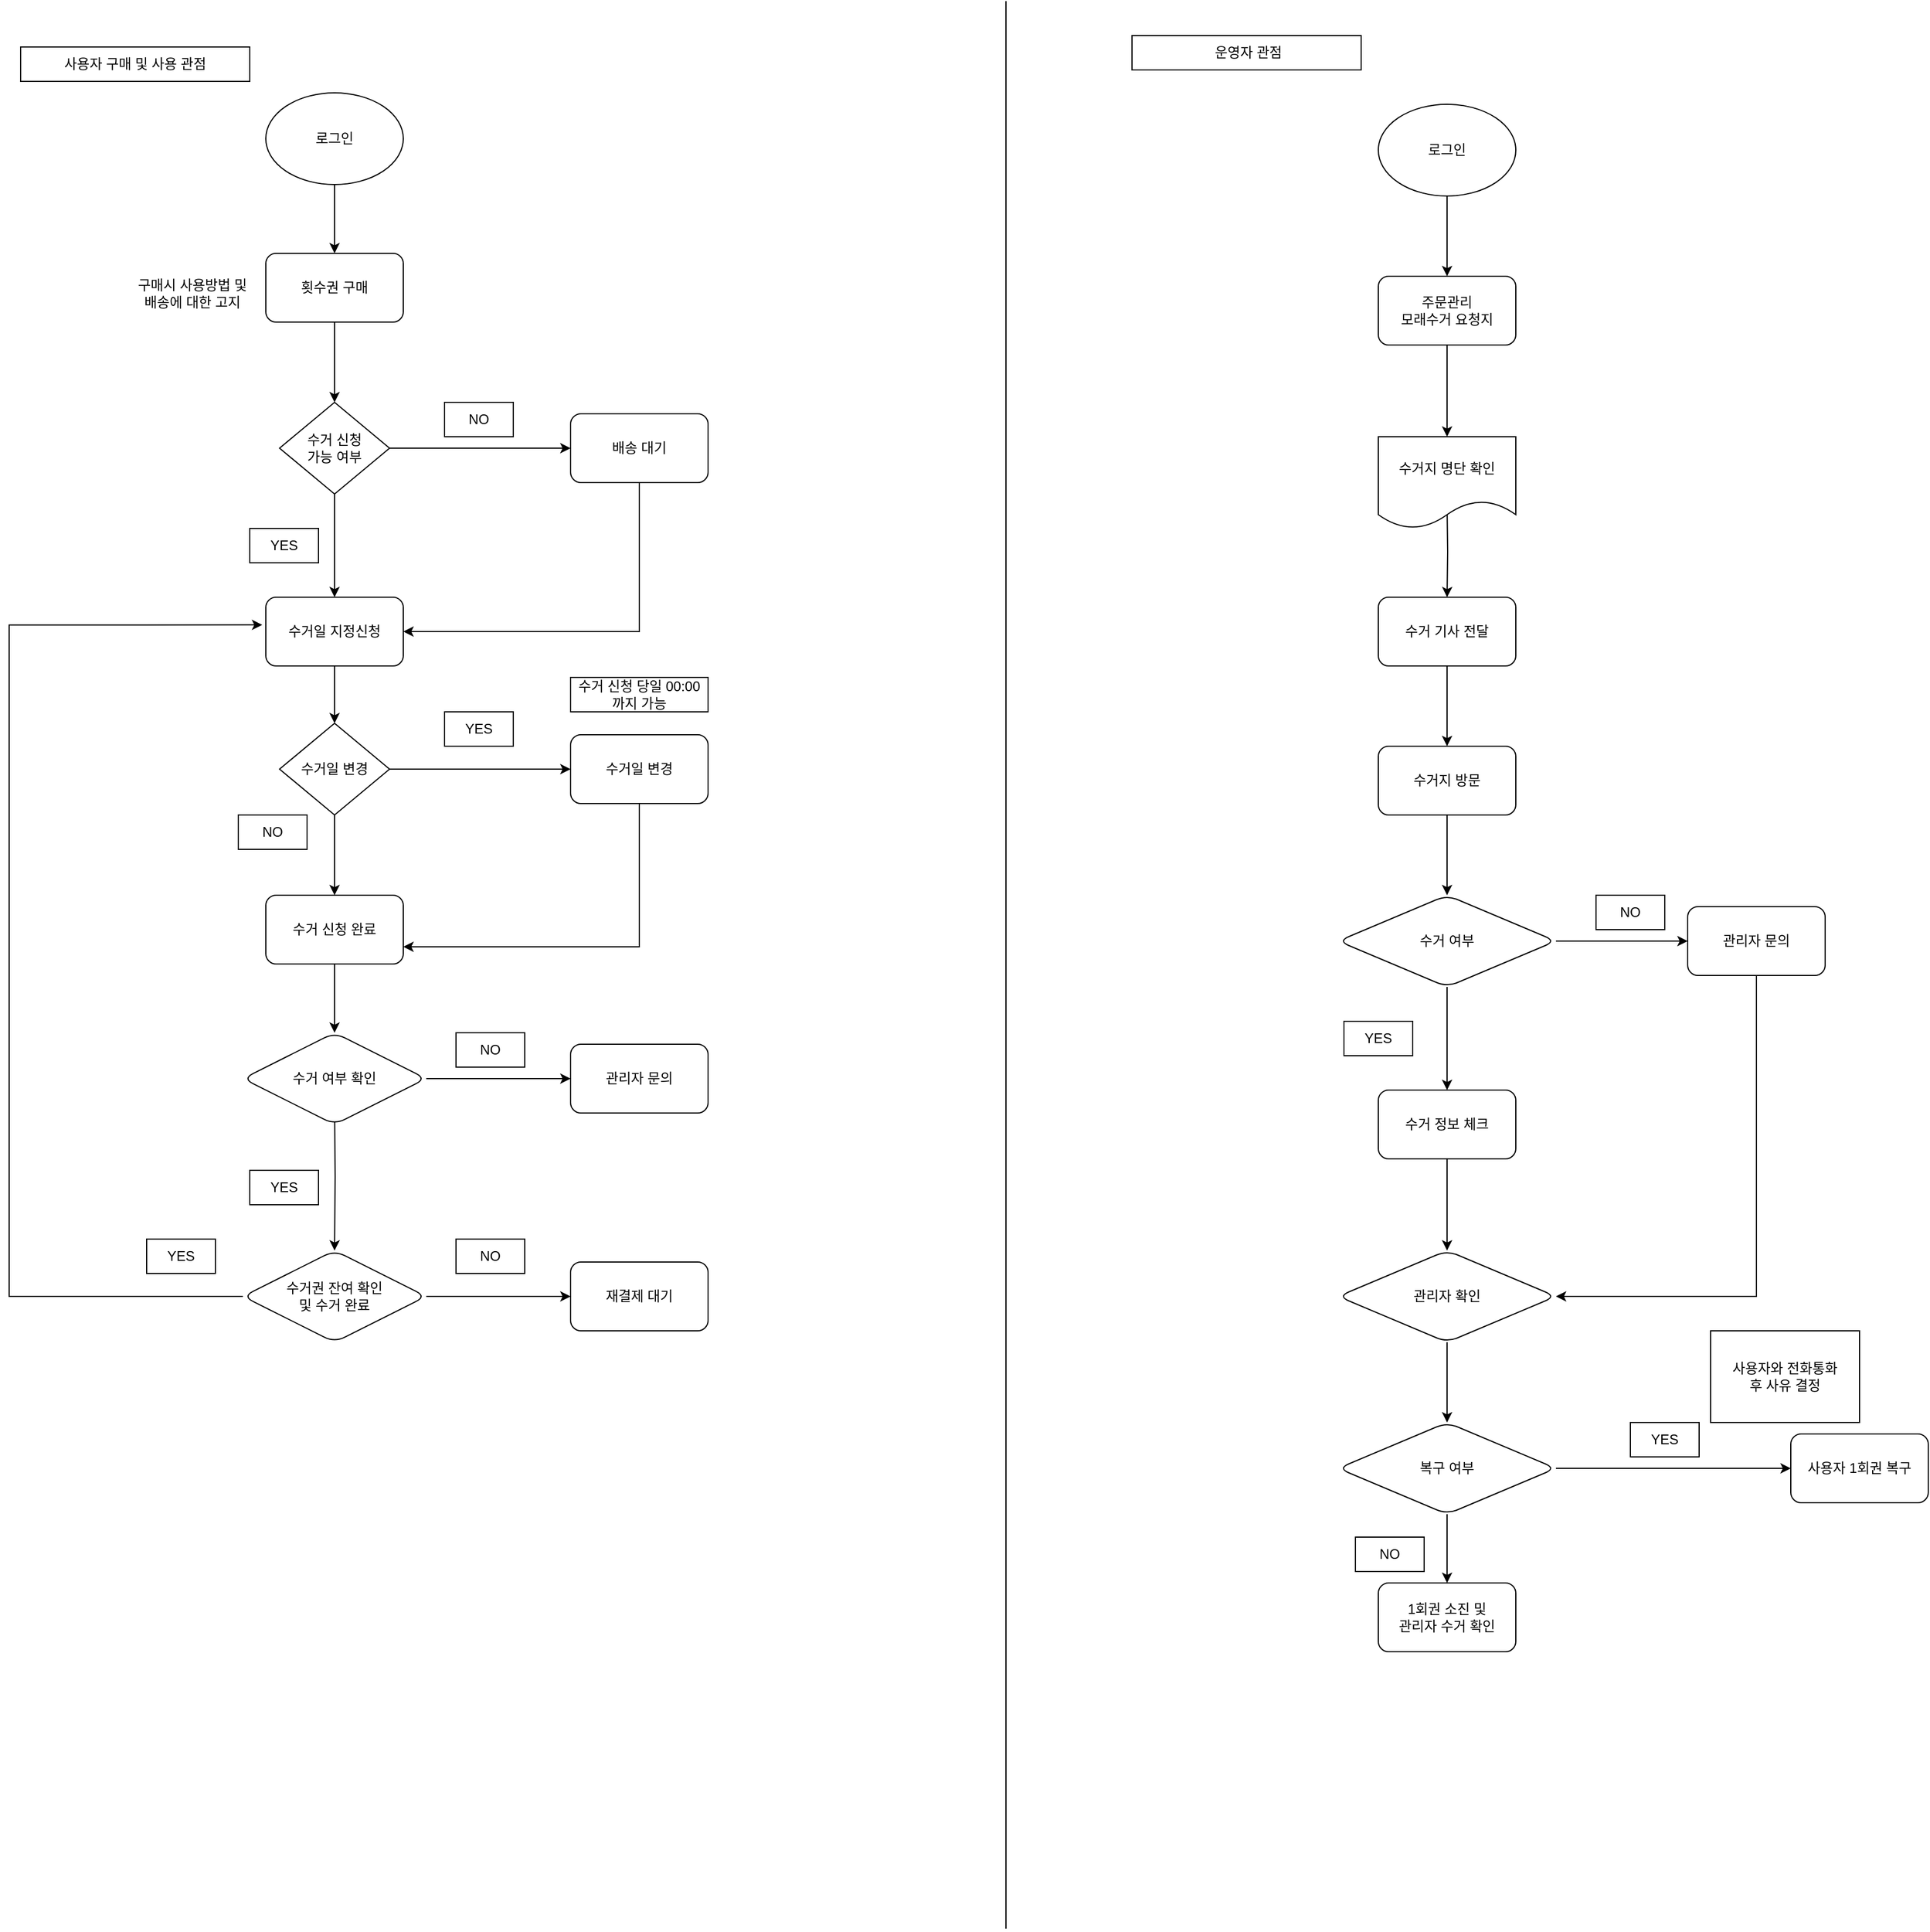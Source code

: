 <mxfile version="22.0.7" type="github" pages="2">
  <diagram id="H3zZEIaYL67HUxXsGde5" name="페이지-2">
    <mxGraphModel dx="2390" dy="1230" grid="1" gridSize="10" guides="1" tooltips="1" connect="1" arrows="1" fold="1" page="1" pageScale="1" pageWidth="1200" pageHeight="1920" math="0" shadow="0">
      <root>
        <mxCell id="0" />
        <mxCell id="1" parent="0" />
        <mxCell id="jmfgGKxmENcSXTLJLYZ2-7" value="" style="edgeStyle=orthogonalEdgeStyle;rounded=0;orthogonalLoop=1;jettySize=auto;html=1;" parent="1" source="jmfgGKxmENcSXTLJLYZ2-1" target="jmfgGKxmENcSXTLJLYZ2-2" edge="1">
          <mxGeometry relative="1" as="geometry" />
        </mxCell>
        <mxCell id="jmfgGKxmENcSXTLJLYZ2-1" value="로그인" style="ellipse;whiteSpace=wrap;html=1;" parent="1" vertex="1">
          <mxGeometry x="514" y="80" width="120" height="80" as="geometry" />
        </mxCell>
        <mxCell id="jmfgGKxmENcSXTLJLYZ2-8" value="" style="edgeStyle=orthogonalEdgeStyle;rounded=0;orthogonalLoop=1;jettySize=auto;html=1;" parent="1" source="jmfgGKxmENcSXTLJLYZ2-2" target="jmfgGKxmENcSXTLJLYZ2-4" edge="1">
          <mxGeometry relative="1" as="geometry" />
        </mxCell>
        <mxCell id="jmfgGKxmENcSXTLJLYZ2-2" value="횟수권 구매" style="rounded=1;whiteSpace=wrap;html=1;" parent="1" vertex="1">
          <mxGeometry x="514" y="220" width="120" height="60" as="geometry" />
        </mxCell>
        <mxCell id="jmfgGKxmENcSXTLJLYZ2-6" value="" style="edgeStyle=orthogonalEdgeStyle;rounded=0;orthogonalLoop=1;jettySize=auto;html=1;" parent="1" source="jmfgGKxmENcSXTLJLYZ2-4" target="jmfgGKxmENcSXTLJLYZ2-5" edge="1">
          <mxGeometry relative="1" as="geometry" />
        </mxCell>
        <mxCell id="jmfgGKxmENcSXTLJLYZ2-11" value="" style="edgeStyle=orthogonalEdgeStyle;rounded=0;orthogonalLoop=1;jettySize=auto;html=1;" parent="1" source="jmfgGKxmENcSXTLJLYZ2-4" edge="1">
          <mxGeometry relative="1" as="geometry">
            <mxPoint x="574" y="520" as="targetPoint" />
          </mxGeometry>
        </mxCell>
        <mxCell id="jmfgGKxmENcSXTLJLYZ2-4" value="수거 신청 &lt;br&gt;가능 여부" style="rhombus;whiteSpace=wrap;html=1;" parent="1" vertex="1">
          <mxGeometry x="526" y="350" width="96" height="80" as="geometry" />
        </mxCell>
        <mxCell id="jmfgGKxmENcSXTLJLYZ2-26" style="edgeStyle=orthogonalEdgeStyle;rounded=0;orthogonalLoop=1;jettySize=auto;html=1;entryX=1;entryY=0.5;entryDx=0;entryDy=0;" parent="1" source="jmfgGKxmENcSXTLJLYZ2-5" target="jmfgGKxmENcSXTLJLYZ2-15" edge="1">
          <mxGeometry relative="1" as="geometry">
            <Array as="points">
              <mxPoint x="840" y="550" />
            </Array>
          </mxGeometry>
        </mxCell>
        <mxCell id="jmfgGKxmENcSXTLJLYZ2-5" value="배송 대기" style="rounded=1;whiteSpace=wrap;html=1;" parent="1" vertex="1">
          <mxGeometry x="780" y="360" width="120" height="60" as="geometry" />
        </mxCell>
        <mxCell id="jmfgGKxmENcSXTLJLYZ2-9" value="구매시 사용방법 및&lt;br&gt;배송에 대한 고지" style="text;html=1;strokeColor=none;fillColor=none;align=center;verticalAlign=middle;whiteSpace=wrap;rounded=0;" parent="1" vertex="1">
          <mxGeometry x="390" y="220" width="120" height="70" as="geometry" />
        </mxCell>
        <mxCell id="jmfgGKxmENcSXTLJLYZ2-13" value="NO" style="text;html=1;strokeColor=default;fillColor=none;align=center;verticalAlign=middle;whiteSpace=wrap;rounded=0;" parent="1" vertex="1">
          <mxGeometry x="670" y="350" width="60" height="30" as="geometry" />
        </mxCell>
        <mxCell id="jmfgGKxmENcSXTLJLYZ2-14" value="YES" style="text;html=1;strokeColor=default;fillColor=none;align=center;verticalAlign=middle;whiteSpace=wrap;rounded=0;" parent="1" vertex="1">
          <mxGeometry x="500" y="460" width="60" height="30" as="geometry" />
        </mxCell>
        <mxCell id="jmfgGKxmENcSXTLJLYZ2-18" value="" style="edgeStyle=orthogonalEdgeStyle;rounded=0;orthogonalLoop=1;jettySize=auto;html=1;" parent="1" source="jmfgGKxmENcSXTLJLYZ2-15" target="jmfgGKxmENcSXTLJLYZ2-17" edge="1">
          <mxGeometry relative="1" as="geometry" />
        </mxCell>
        <mxCell id="jmfgGKxmENcSXTLJLYZ2-15" value="수거일 지정신청" style="rounded=1;whiteSpace=wrap;html=1;" parent="1" vertex="1">
          <mxGeometry x="514" y="520" width="120" height="60" as="geometry" />
        </mxCell>
        <mxCell id="jmfgGKxmENcSXTLJLYZ2-22" value="" style="edgeStyle=orthogonalEdgeStyle;rounded=0;orthogonalLoop=1;jettySize=auto;html=1;" parent="1" source="jmfgGKxmENcSXTLJLYZ2-17" target="jmfgGKxmENcSXTLJLYZ2-19" edge="1">
          <mxGeometry relative="1" as="geometry" />
        </mxCell>
        <mxCell id="jmfgGKxmENcSXTLJLYZ2-24" value="" style="edgeStyle=orthogonalEdgeStyle;rounded=0;orthogonalLoop=1;jettySize=auto;html=1;" parent="1" source="jmfgGKxmENcSXTLJLYZ2-17" target="jmfgGKxmENcSXTLJLYZ2-23" edge="1">
          <mxGeometry relative="1" as="geometry" />
        </mxCell>
        <mxCell id="jmfgGKxmENcSXTLJLYZ2-17" value="수거일 변경" style="rhombus;whiteSpace=wrap;html=1;" parent="1" vertex="1">
          <mxGeometry x="526" y="630" width="96" height="80" as="geometry" />
        </mxCell>
        <mxCell id="45ZhJ96Yoqv4pbPW2KJ0-20" value="" style="edgeStyle=orthogonalEdgeStyle;rounded=0;orthogonalLoop=1;jettySize=auto;html=1;" parent="1" source="jmfgGKxmENcSXTLJLYZ2-19" edge="1">
          <mxGeometry relative="1" as="geometry">
            <mxPoint x="574" y="900" as="targetPoint" />
          </mxGeometry>
        </mxCell>
        <mxCell id="jmfgGKxmENcSXTLJLYZ2-19" value="수거 신청 완료" style="rounded=1;whiteSpace=wrap;html=1;" parent="1" vertex="1">
          <mxGeometry x="514" y="780" width="120" height="60" as="geometry" />
        </mxCell>
        <mxCell id="jmfgGKxmENcSXTLJLYZ2-20" value="NO" style="text;html=1;strokeColor=default;fillColor=none;align=center;verticalAlign=middle;whiteSpace=wrap;rounded=0;" parent="1" vertex="1">
          <mxGeometry x="490" y="710" width="60" height="30" as="geometry" />
        </mxCell>
        <mxCell id="jmfgGKxmENcSXTLJLYZ2-27" style="edgeStyle=orthogonalEdgeStyle;rounded=0;orthogonalLoop=1;jettySize=auto;html=1;entryX=1;entryY=0.75;entryDx=0;entryDy=0;" parent="1" source="jmfgGKxmENcSXTLJLYZ2-23" target="jmfgGKxmENcSXTLJLYZ2-19" edge="1">
          <mxGeometry relative="1" as="geometry">
            <Array as="points">
              <mxPoint x="840" y="825" />
            </Array>
          </mxGeometry>
        </mxCell>
        <mxCell id="jmfgGKxmENcSXTLJLYZ2-23" value="수거일 변경" style="rounded=1;whiteSpace=wrap;html=1;" parent="1" vertex="1">
          <mxGeometry x="780" y="640" width="120" height="60" as="geometry" />
        </mxCell>
        <mxCell id="jmfgGKxmENcSXTLJLYZ2-25" value="YES" style="text;html=1;strokeColor=default;fillColor=none;align=center;verticalAlign=middle;whiteSpace=wrap;rounded=0;" parent="1" vertex="1">
          <mxGeometry x="670" y="620" width="60" height="30" as="geometry" />
        </mxCell>
        <mxCell id="jmfgGKxmENcSXTLJLYZ2-28" value="사용자 구매 및 사용 관점" style="text;html=1;strokeColor=default;fillColor=none;align=center;verticalAlign=middle;whiteSpace=wrap;rounded=0;" parent="1" vertex="1">
          <mxGeometry x="300" y="40" width="200" height="30" as="geometry" />
        </mxCell>
        <mxCell id="45ZhJ96Yoqv4pbPW2KJ0-14" value="" style="edgeStyle=orthogonalEdgeStyle;rounded=0;orthogonalLoop=1;jettySize=auto;html=1;" parent="1" target="45ZhJ96Yoqv4pbPW2KJ0-12" edge="1">
          <mxGeometry relative="1" as="geometry">
            <mxPoint x="574" y="960" as="sourcePoint" />
          </mxGeometry>
        </mxCell>
        <mxCell id="45ZhJ96Yoqv4pbPW2KJ0-16" value="" style="edgeStyle=orthogonalEdgeStyle;rounded=0;orthogonalLoop=1;jettySize=auto;html=1;entryX=-0.026;entryY=0.403;entryDx=0;entryDy=0;entryPerimeter=0;" parent="1" source="45ZhJ96Yoqv4pbPW2KJ0-12" target="jmfgGKxmENcSXTLJLYZ2-15" edge="1">
          <mxGeometry relative="1" as="geometry">
            <Array as="points">
              <mxPoint x="290" y="1130" />
              <mxPoint x="290" y="544" />
            </Array>
          </mxGeometry>
        </mxCell>
        <mxCell id="45ZhJ96Yoqv4pbPW2KJ0-18" value="" style="edgeStyle=orthogonalEdgeStyle;rounded=0;orthogonalLoop=1;jettySize=auto;html=1;" parent="1" source="45ZhJ96Yoqv4pbPW2KJ0-12" target="45ZhJ96Yoqv4pbPW2KJ0-17" edge="1">
          <mxGeometry relative="1" as="geometry" />
        </mxCell>
        <mxCell id="45ZhJ96Yoqv4pbPW2KJ0-12" value="수거권 잔여 확인&lt;br&gt;및 수거 완료" style="rhombus;whiteSpace=wrap;html=1;rounded=1;" parent="1" vertex="1">
          <mxGeometry x="494" y="1090" width="160" height="80" as="geometry" />
        </mxCell>
        <mxCell id="45ZhJ96Yoqv4pbPW2KJ0-15" value="YES" style="text;html=1;strokeColor=default;fillColor=none;align=center;verticalAlign=middle;whiteSpace=wrap;rounded=0;" parent="1" vertex="1">
          <mxGeometry x="410" y="1080" width="60" height="30" as="geometry" />
        </mxCell>
        <mxCell id="45ZhJ96Yoqv4pbPW2KJ0-17" value="재결제 대기" style="whiteSpace=wrap;html=1;rounded=1;" parent="1" vertex="1">
          <mxGeometry x="780" y="1100" width="120" height="60" as="geometry" />
        </mxCell>
        <mxCell id="45ZhJ96Yoqv4pbPW2KJ0-19" value="NO" style="text;html=1;strokeColor=default;fillColor=none;align=center;verticalAlign=middle;whiteSpace=wrap;rounded=0;" parent="1" vertex="1">
          <mxGeometry x="680" y="1080" width="60" height="30" as="geometry" />
        </mxCell>
        <mxCell id="45ZhJ96Yoqv4pbPW2KJ0-21" value="&amp;nbsp;운영자 관점" style="text;html=1;strokeColor=default;fillColor=none;align=center;verticalAlign=middle;whiteSpace=wrap;rounded=0;" parent="1" vertex="1">
          <mxGeometry x="1270" y="30" width="200" height="30" as="geometry" />
        </mxCell>
        <mxCell id="45ZhJ96Yoqv4pbPW2KJ0-24" value="" style="edgeStyle=orthogonalEdgeStyle;rounded=0;orthogonalLoop=1;jettySize=auto;html=1;" parent="1" source="45ZhJ96Yoqv4pbPW2KJ0-22" target="45ZhJ96Yoqv4pbPW2KJ0-23" edge="1">
          <mxGeometry relative="1" as="geometry" />
        </mxCell>
        <mxCell id="45ZhJ96Yoqv4pbPW2KJ0-22" value="로그인" style="ellipse;whiteSpace=wrap;html=1;" parent="1" vertex="1">
          <mxGeometry x="1485" y="90" width="120" height="80" as="geometry" />
        </mxCell>
        <mxCell id="45ZhJ96Yoqv4pbPW2KJ0-26" value="" style="edgeStyle=orthogonalEdgeStyle;rounded=0;orthogonalLoop=1;jettySize=auto;html=1;" parent="1" source="45ZhJ96Yoqv4pbPW2KJ0-23" edge="1">
          <mxGeometry relative="1" as="geometry">
            <mxPoint x="1545" y="380" as="targetPoint" />
          </mxGeometry>
        </mxCell>
        <mxCell id="45ZhJ96Yoqv4pbPW2KJ0-23" value="주문관리&lt;br&gt;모래수거 요청지" style="rounded=1;whiteSpace=wrap;html=1;" parent="1" vertex="1">
          <mxGeometry x="1485" y="240" width="120" height="60" as="geometry" />
        </mxCell>
        <mxCell id="45ZhJ96Yoqv4pbPW2KJ0-28" value="" style="edgeStyle=orthogonalEdgeStyle;rounded=0;orthogonalLoop=1;jettySize=auto;html=1;" parent="1" target="45ZhJ96Yoqv4pbPW2KJ0-27" edge="1">
          <mxGeometry relative="1" as="geometry">
            <mxPoint x="1545" y="440" as="sourcePoint" />
          </mxGeometry>
        </mxCell>
        <mxCell id="45ZhJ96Yoqv4pbPW2KJ0-37" value="" style="edgeStyle=orthogonalEdgeStyle;rounded=0;orthogonalLoop=1;jettySize=auto;html=1;" parent="1" source="45ZhJ96Yoqv4pbPW2KJ0-27" edge="1">
          <mxGeometry relative="1" as="geometry">
            <mxPoint x="1545" y="650" as="targetPoint" />
          </mxGeometry>
        </mxCell>
        <mxCell id="45ZhJ96Yoqv4pbPW2KJ0-27" value="수거 기사 전달" style="whiteSpace=wrap;html=1;rounded=1;" parent="1" vertex="1">
          <mxGeometry x="1485" y="520" width="120" height="60" as="geometry" />
        </mxCell>
        <mxCell id="45ZhJ96Yoqv4pbPW2KJ0-40" value="" style="edgeStyle=orthogonalEdgeStyle;rounded=0;orthogonalLoop=1;jettySize=auto;html=1;" parent="1" source="45ZhJ96Yoqv4pbPW2KJ0-33" target="45ZhJ96Yoqv4pbPW2KJ0-39" edge="1">
          <mxGeometry relative="1" as="geometry" />
        </mxCell>
        <mxCell id="45ZhJ96Yoqv4pbPW2KJ0-33" value="수거지 방문" style="whiteSpace=wrap;html=1;rounded=1;" parent="1" vertex="1">
          <mxGeometry x="1485" y="650" width="120" height="60" as="geometry" />
        </mxCell>
        <mxCell id="45ZhJ96Yoqv4pbPW2KJ0-35" value="NO" style="text;html=1;strokeColor=default;fillColor=none;align=center;verticalAlign=middle;whiteSpace=wrap;rounded=0;" parent="1" vertex="1">
          <mxGeometry x="1675" y="780" width="60" height="30" as="geometry" />
        </mxCell>
        <mxCell id="45ZhJ96Yoqv4pbPW2KJ0-43" value="" style="edgeStyle=orthogonalEdgeStyle;rounded=0;orthogonalLoop=1;jettySize=auto;html=1;" parent="1" source="45ZhJ96Yoqv4pbPW2KJ0-39" target="45ZhJ96Yoqv4pbPW2KJ0-42" edge="1">
          <mxGeometry relative="1" as="geometry" />
        </mxCell>
        <mxCell id="45ZhJ96Yoqv4pbPW2KJ0-52" value="" style="edgeStyle=orthogonalEdgeStyle;rounded=0;orthogonalLoop=1;jettySize=auto;html=1;" parent="1" source="45ZhJ96Yoqv4pbPW2KJ0-39" target="45ZhJ96Yoqv4pbPW2KJ0-51" edge="1">
          <mxGeometry relative="1" as="geometry" />
        </mxCell>
        <mxCell id="45ZhJ96Yoqv4pbPW2KJ0-39" value="수거 여부" style="rhombus;whiteSpace=wrap;html=1;rounded=1;" parent="1" vertex="1">
          <mxGeometry x="1450" y="780" width="190" height="80" as="geometry" />
        </mxCell>
        <mxCell id="45ZhJ96Yoqv4pbPW2KJ0-58" style="edgeStyle=orthogonalEdgeStyle;rounded=0;orthogonalLoop=1;jettySize=auto;html=1;entryX=1;entryY=0.5;entryDx=0;entryDy=0;" parent="1" source="45ZhJ96Yoqv4pbPW2KJ0-42" target="45ZhJ96Yoqv4pbPW2KJ0-57" edge="1">
          <mxGeometry relative="1" as="geometry">
            <Array as="points">
              <mxPoint x="1815" y="1130" />
            </Array>
          </mxGeometry>
        </mxCell>
        <mxCell id="45ZhJ96Yoqv4pbPW2KJ0-42" value="관리자 문의" style="whiteSpace=wrap;html=1;rounded=1;" parent="1" vertex="1">
          <mxGeometry x="1755" y="790" width="120" height="60" as="geometry" />
        </mxCell>
        <mxCell id="45ZhJ96Yoqv4pbPW2KJ0-44" value="수거지 명단 확인" style="shape=document;whiteSpace=wrap;html=1;boundedLbl=1;" parent="1" vertex="1">
          <mxGeometry x="1485" y="380" width="120" height="80" as="geometry" />
        </mxCell>
        <mxCell id="45ZhJ96Yoqv4pbPW2KJ0-47" value="" style="edgeStyle=orthogonalEdgeStyle;rounded=0;orthogonalLoop=1;jettySize=auto;html=1;" parent="1" source="45ZhJ96Yoqv4pbPW2KJ0-45" target="45ZhJ96Yoqv4pbPW2KJ0-46" edge="1">
          <mxGeometry relative="1" as="geometry" />
        </mxCell>
        <mxCell id="45ZhJ96Yoqv4pbPW2KJ0-45" value="수거 여부 확인" style="rhombus;whiteSpace=wrap;html=1;rounded=1;" parent="1" vertex="1">
          <mxGeometry x="494" y="900" width="160" height="80" as="geometry" />
        </mxCell>
        <mxCell id="45ZhJ96Yoqv4pbPW2KJ0-46" value="관리자 문의" style="whiteSpace=wrap;html=1;rounded=1;" parent="1" vertex="1">
          <mxGeometry x="780" y="910" width="120" height="60" as="geometry" />
        </mxCell>
        <mxCell id="45ZhJ96Yoqv4pbPW2KJ0-48" value="NO" style="text;html=1;strokeColor=default;fillColor=none;align=center;verticalAlign=middle;whiteSpace=wrap;rounded=0;" parent="1" vertex="1">
          <mxGeometry x="680" y="900" width="60" height="30" as="geometry" />
        </mxCell>
        <mxCell id="45ZhJ96Yoqv4pbPW2KJ0-49" value="YES" style="text;html=1;strokeColor=default;fillColor=none;align=center;verticalAlign=middle;whiteSpace=wrap;rounded=0;" parent="1" vertex="1">
          <mxGeometry x="500" y="1020" width="60" height="30" as="geometry" />
        </mxCell>
        <mxCell id="45ZhJ96Yoqv4pbPW2KJ0-55" value="" style="edgeStyle=orthogonalEdgeStyle;rounded=0;orthogonalLoop=1;jettySize=auto;html=1;" parent="1" source="45ZhJ96Yoqv4pbPW2KJ0-51" edge="1">
          <mxGeometry relative="1" as="geometry">
            <mxPoint x="1545" y="1090" as="targetPoint" />
          </mxGeometry>
        </mxCell>
        <mxCell id="45ZhJ96Yoqv4pbPW2KJ0-51" value="수거 정보 체크" style="whiteSpace=wrap;html=1;rounded=1;" parent="1" vertex="1">
          <mxGeometry x="1485" y="950" width="120" height="60" as="geometry" />
        </mxCell>
        <mxCell id="45ZhJ96Yoqv4pbPW2KJ0-53" value="YES" style="text;html=1;strokeColor=default;fillColor=none;align=center;verticalAlign=middle;whiteSpace=wrap;rounded=0;" parent="1" vertex="1">
          <mxGeometry x="1455" y="890" width="60" height="30" as="geometry" />
        </mxCell>
        <mxCell id="45ZhJ96Yoqv4pbPW2KJ0-60" style="edgeStyle=orthogonalEdgeStyle;rounded=0;orthogonalLoop=1;jettySize=auto;html=1;" parent="1" source="45ZhJ96Yoqv4pbPW2KJ0-57" target="45ZhJ96Yoqv4pbPW2KJ0-59" edge="1">
          <mxGeometry relative="1" as="geometry" />
        </mxCell>
        <mxCell id="45ZhJ96Yoqv4pbPW2KJ0-57" value="관리자 확인" style="rhombus;whiteSpace=wrap;html=1;rounded=1;" parent="1" vertex="1">
          <mxGeometry x="1450" y="1090" width="190" height="80" as="geometry" />
        </mxCell>
        <mxCell id="45ZhJ96Yoqv4pbPW2KJ0-62" value="" style="edgeStyle=orthogonalEdgeStyle;rounded=0;orthogonalLoop=1;jettySize=auto;html=1;" parent="1" source="45ZhJ96Yoqv4pbPW2KJ0-59" target="45ZhJ96Yoqv4pbPW2KJ0-61" edge="1">
          <mxGeometry relative="1" as="geometry" />
        </mxCell>
        <mxCell id="45ZhJ96Yoqv4pbPW2KJ0-65" value="" style="edgeStyle=orthogonalEdgeStyle;rounded=0;orthogonalLoop=1;jettySize=auto;html=1;" parent="1" source="45ZhJ96Yoqv4pbPW2KJ0-59" target="45ZhJ96Yoqv4pbPW2KJ0-64" edge="1">
          <mxGeometry relative="1" as="geometry" />
        </mxCell>
        <mxCell id="45ZhJ96Yoqv4pbPW2KJ0-59" value="복구 여부" style="rhombus;whiteSpace=wrap;html=1;rounded=1;" parent="1" vertex="1">
          <mxGeometry x="1450" y="1240" width="190" height="80" as="geometry" />
        </mxCell>
        <mxCell id="45ZhJ96Yoqv4pbPW2KJ0-61" value="사용자 1회권 복구" style="whiteSpace=wrap;html=1;rounded=1;" parent="1" vertex="1">
          <mxGeometry x="1845" y="1250" width="120" height="60" as="geometry" />
        </mxCell>
        <mxCell id="45ZhJ96Yoqv4pbPW2KJ0-63" value="YES" style="text;html=1;strokeColor=default;fillColor=none;align=center;verticalAlign=middle;whiteSpace=wrap;rounded=0;" parent="1" vertex="1">
          <mxGeometry x="1705" y="1240" width="60" height="30" as="geometry" />
        </mxCell>
        <mxCell id="45ZhJ96Yoqv4pbPW2KJ0-64" value="1회권 소진 및&lt;br&gt;관리자 수거 확인" style="whiteSpace=wrap;html=1;rounded=1;" parent="1" vertex="1">
          <mxGeometry x="1485" y="1380" width="120" height="60" as="geometry" />
        </mxCell>
        <mxCell id="45ZhJ96Yoqv4pbPW2KJ0-66" value="NO" style="text;html=1;strokeColor=default;fillColor=none;align=center;verticalAlign=middle;whiteSpace=wrap;rounded=0;" parent="1" vertex="1">
          <mxGeometry x="1465" y="1340" width="60" height="30" as="geometry" />
        </mxCell>
        <mxCell id="45ZhJ96Yoqv4pbPW2KJ0-67" value="사용자와 전화통화 &lt;br&gt;후 사유 결정" style="text;html=1;strokeColor=default;fillColor=none;align=center;verticalAlign=middle;whiteSpace=wrap;rounded=0;" parent="1" vertex="1">
          <mxGeometry x="1775" y="1160" width="130" height="80" as="geometry" />
        </mxCell>
        <mxCell id="45ZhJ96Yoqv4pbPW2KJ0-68" value="수거 신청 당일 00:00 까지 가능" style="text;html=1;strokeColor=default;fillColor=none;align=center;verticalAlign=middle;whiteSpace=wrap;rounded=0;" parent="1" vertex="1">
          <mxGeometry x="780" y="590" width="120" height="30" as="geometry" />
        </mxCell>
        <mxCell id="45ZhJ96Yoqv4pbPW2KJ0-69" value="" style="endArrow=none;html=1;rounded=0;" parent="1" edge="1">
          <mxGeometry width="50" height="50" relative="1" as="geometry">
            <mxPoint x="1160" y="1681.667" as="sourcePoint" />
            <mxPoint x="1160" as="targetPoint" />
          </mxGeometry>
        </mxCell>
      </root>
    </mxGraphModel>
  </diagram>
  <diagram name="페이지-1" id="zEJeCXBF85wVR9Q54pB5">
    <mxGraphModel dx="3088" dy="738" grid="1" gridSize="10" guides="1" tooltips="1" connect="1" arrows="1" fold="1" page="1" pageScale="1" pageWidth="827" pageHeight="1169" math="0" shadow="0">
      <root>
        <mxCell id="0" />
        <mxCell id="1" parent="0" />
        <mxCell id="wbdzeqbuUdNN7gvUNx69-33" value="" style="edgeStyle=orthogonalEdgeStyle;rounded=0;orthogonalLoop=1;jettySize=auto;html=1;" parent="1" source="wbdzeqbuUdNN7gvUNx69-1" target="wbdzeqbuUdNN7gvUNx69-16" edge="1">
          <mxGeometry relative="1" as="geometry" />
        </mxCell>
        <mxCell id="wbdzeqbuUdNN7gvUNx69-1" value="수거권 구매 (1~N개)" style="rounded=1;whiteSpace=wrap;html=1;arcSize=50;" parent="1" vertex="1">
          <mxGeometry y="40" width="180" height="60" as="geometry" />
        </mxCell>
        <mxCell id="wbdzeqbuUdNN7gvUNx69-8" value="&lt;b&gt;Client - 수거 서비스 이용&lt;/b&gt;" style="text;html=1;strokeColor=none;fillColor=none;align=center;verticalAlign=middle;whiteSpace=wrap;rounded=0;" parent="1" vertex="1">
          <mxGeometry x="10" width="160" height="30" as="geometry" />
        </mxCell>
        <mxCell id="wbdzeqbuUdNN7gvUNx69-32" value="" style="edgeStyle=orthogonalEdgeStyle;rounded=0;orthogonalLoop=1;jettySize=auto;html=1;" parent="1" source="wbdzeqbuUdNN7gvUNx69-16" target="wbdzeqbuUdNN7gvUNx69-17" edge="1">
          <mxGeometry relative="1" as="geometry" />
        </mxCell>
        <mxCell id="wbdzeqbuUdNN7gvUNx69-16" value="정기결제&lt;br style=&quot;border-color: var(--border-color);&quot;&gt;(구매일 기준으로 4주뒤 재결제)" style="rounded=0;whiteSpace=wrap;html=1;" parent="1" vertex="1">
          <mxGeometry y="170" width="180" height="60" as="geometry" />
        </mxCell>
        <mxCell id="wbdzeqbuUdNN7gvUNx69-31" value="" style="edgeStyle=orthogonalEdgeStyle;rounded=0;orthogonalLoop=1;jettySize=auto;html=1;" parent="1" source="wbdzeqbuUdNN7gvUNx69-17" target="wbdzeqbuUdNN7gvUNx69-21" edge="1">
          <mxGeometry relative="1" as="geometry" />
        </mxCell>
        <mxCell id="wbdzeqbuUdNN7gvUNx69-17" value="수거 신청 및 수거일 지정" style="rounded=0;whiteSpace=wrap;html=1;" parent="1" vertex="1">
          <mxGeometry y="320" width="180" height="60" as="geometry" />
        </mxCell>
        <mxCell id="wbdzeqbuUdNN7gvUNx69-25" value="" style="edgeStyle=orthogonalEdgeStyle;rounded=0;orthogonalLoop=1;jettySize=auto;html=1;entryX=0;entryY=0.5;entryDx=0;entryDy=0;" parent="1" source="wbdzeqbuUdNN7gvUNx69-21" target="wbdzeqbuUdNN7gvUNx69-83" edge="1">
          <mxGeometry relative="1" as="geometry">
            <mxPoint x="307.5" y="500" as="targetPoint" />
          </mxGeometry>
        </mxCell>
        <mxCell id="wbdzeqbuUdNN7gvUNx69-27" value="" style="edgeStyle=orthogonalEdgeStyle;rounded=0;orthogonalLoop=1;jettySize=auto;html=1;" parent="1" source="wbdzeqbuUdNN7gvUNx69-21" target="wbdzeqbuUdNN7gvUNx69-26" edge="1">
          <mxGeometry relative="1" as="geometry" />
        </mxCell>
        <mxCell id="wbdzeqbuUdNN7gvUNx69-21" value="수거 기준 확인 요청" style="rhombus;whiteSpace=wrap;html=1;" parent="1" vertex="1">
          <mxGeometry x="-10" y="450" width="200" height="100" as="geometry" />
        </mxCell>
        <mxCell id="wbdzeqbuUdNN7gvUNx69-23" value="수거에 필요한 상품이 배송완료가 되었는지 등&lt;br&gt;수거하기 필요한 기준을 &lt;br&gt;사용자에게 고지하고 &lt;br&gt;판단하였는지에 대해 확인을 받고 진행한다." style="text;html=1;strokeColor=none;fillColor=none;align=center;verticalAlign=middle;whiteSpace=wrap;rounded=0;" parent="1" vertex="1">
          <mxGeometry x="-200" y="450" width="190" height="120" as="geometry" />
        </mxCell>
        <mxCell id="wbdzeqbuUdNN7gvUNx69-35" value="" style="edgeStyle=orthogonalEdgeStyle;rounded=0;orthogonalLoop=1;jettySize=auto;html=1;" parent="1" source="wbdzeqbuUdNN7gvUNx69-26" edge="1">
          <mxGeometry relative="1" as="geometry">
            <mxPoint x="90" y="780" as="targetPoint" />
          </mxGeometry>
        </mxCell>
        <mxCell id="wbdzeqbuUdNN7gvUNx69-26" value="YES" style="whiteSpace=wrap;html=1;" parent="1" vertex="1">
          <mxGeometry x="30" y="650" width="120" height="60" as="geometry" />
        </mxCell>
        <mxCell id="wbdzeqbuUdNN7gvUNx69-38" value="" style="edgeStyle=orthogonalEdgeStyle;rounded=0;orthogonalLoop=1;jettySize=auto;html=1;" parent="1" source="wbdzeqbuUdNN7gvUNx69-36" target="wbdzeqbuUdNN7gvUNx69-37" edge="1">
          <mxGeometry relative="1" as="geometry" />
        </mxCell>
        <mxCell id="wbdzeqbuUdNN7gvUNx69-40" value="" style="edgeStyle=orthogonalEdgeStyle;rounded=0;orthogonalLoop=1;jettySize=auto;html=1;" parent="1" source="wbdzeqbuUdNN7gvUNx69-36" target="wbdzeqbuUdNN7gvUNx69-39" edge="1">
          <mxGeometry relative="1" as="geometry" />
        </mxCell>
        <mxCell id="wbdzeqbuUdNN7gvUNx69-36" value="수거일 변경 신청" style="rhombus;whiteSpace=wrap;html=1;" parent="1" vertex="1">
          <mxGeometry x="-10" y="780" width="200" height="100" as="geometry" />
        </mxCell>
        <mxCell id="wbdzeqbuUdNN7gvUNx69-37" value="NO" style="whiteSpace=wrap;html=1;" parent="1" vertex="1">
          <mxGeometry x="310" y="800" width="120" height="60" as="geometry" />
        </mxCell>
        <mxCell id="wbdzeqbuUdNN7gvUNx69-42" value="" style="edgeStyle=orthogonalEdgeStyle;rounded=0;orthogonalLoop=1;jettySize=auto;html=1;" parent="1" source="wbdzeqbuUdNN7gvUNx69-39" target="wbdzeqbuUdNN7gvUNx69-41" edge="1">
          <mxGeometry relative="1" as="geometry" />
        </mxCell>
        <mxCell id="wbdzeqbuUdNN7gvUNx69-39" value="YES" style="whiteSpace=wrap;html=1;" parent="1" vertex="1">
          <mxGeometry x="30" y="980" width="120" height="60" as="geometry" />
        </mxCell>
        <mxCell id="wbdzeqbuUdNN7gvUNx69-41" value="수거일 변경&amp;nbsp;" style="rounded=1;whiteSpace=wrap;html=1;" parent="1" vertex="1">
          <mxGeometry x="30" y="1120" width="120" height="60" as="geometry" />
        </mxCell>
        <mxCell id="wbdzeqbuUdNN7gvUNx69-63" value="" style="edgeStyle=orthogonalEdgeStyle;rounded=0;orthogonalLoop=1;jettySize=auto;html=1;" parent="1" source="wbdzeqbuUdNN7gvUNx69-47" target="wbdzeqbuUdNN7gvUNx69-62" edge="1">
          <mxGeometry relative="1" as="geometry" />
        </mxCell>
        <mxCell id="wbdzeqbuUdNN7gvUNx69-47" value="수거일 변경 완료" style="rounded=0;whiteSpace=wrap;html=1;" parent="1" vertex="1">
          <mxGeometry x="30" y="1120" width="120" height="60" as="geometry" />
        </mxCell>
        <mxCell id="wbdzeqbuUdNN7gvUNx69-68" value="" style="edgeStyle=orthogonalEdgeStyle;rounded=0;orthogonalLoop=1;jettySize=auto;html=1;" parent="1" source="wbdzeqbuUdNN7gvUNx69-62" target="wbdzeqbuUdNN7gvUNx69-67" edge="1">
          <mxGeometry relative="1" as="geometry" />
        </mxCell>
        <mxCell id="wbdzeqbuUdNN7gvUNx69-70" value="" style="edgeStyle=orthogonalEdgeStyle;rounded=0;orthogonalLoop=1;jettySize=auto;html=1;" parent="1" source="wbdzeqbuUdNN7gvUNx69-62" edge="1">
          <mxGeometry relative="1" as="geometry">
            <mxPoint x="760" y="1290" as="targetPoint" />
          </mxGeometry>
        </mxCell>
        <mxCell id="wbdzeqbuUdNN7gvUNx69-62" value="수거가 정상 처리 되었는가 ?" style="rhombus;whiteSpace=wrap;html=1;rounded=0;" parent="1" vertex="1">
          <mxGeometry x="50" y="1250" width="460" height="80" as="geometry" />
        </mxCell>
        <mxCell id="wbdzeqbuUdNN7gvUNx69-66" value="" style="endArrow=classic;html=1;rounded=0;" parent="1" source="wbdzeqbuUdNN7gvUNx69-37" edge="1">
          <mxGeometry width="50" height="50" relative="1" as="geometry">
            <mxPoint x="324.09" y="958.97" as="sourcePoint" />
            <mxPoint x="279.995" y="1249.997" as="targetPoint" />
            <Array as="points">
              <mxPoint x="370" y="1220" />
              <mxPoint x="280" y="1220" />
            </Array>
          </mxGeometry>
        </mxCell>
        <mxCell id="wbdzeqbuUdNN7gvUNx69-67" value="YES" style="whiteSpace=wrap;html=1;rounded=0;" parent="1" vertex="1">
          <mxGeometry x="220" y="1420" width="120" height="60" as="geometry" />
        </mxCell>
        <mxCell id="wbdzeqbuUdNN7gvUNx69-71" value="수거권 사용 완료" style="rounded=1;whiteSpace=wrap;html=1;" parent="1" vertex="1">
          <mxGeometry x="220" y="1530" width="120" height="60" as="geometry" />
        </mxCell>
        <mxCell id="wbdzeqbuUdNN7gvUNx69-73" value="" style="endArrow=classic;html=1;rounded=0;exitX=0.5;exitY=1;exitDx=0;exitDy=0;" parent="1" source="wbdzeqbuUdNN7gvUNx69-67" target="wbdzeqbuUdNN7gvUNx69-71" edge="1">
          <mxGeometry width="50" height="50" relative="1" as="geometry">
            <mxPoint x="280" y="1500" as="sourcePoint" />
            <mxPoint x="330" y="1450" as="targetPoint" />
          </mxGeometry>
        </mxCell>
        <mxCell id="wbdzeqbuUdNN7gvUNx69-78" value="" style="edgeStyle=orthogonalEdgeStyle;rounded=0;orthogonalLoop=1;jettySize=auto;html=1;" parent="1" source="wbdzeqbuUdNN7gvUNx69-76" target="wbdzeqbuUdNN7gvUNx69-77" edge="1">
          <mxGeometry relative="1" as="geometry" />
        </mxCell>
        <mxCell id="wbdzeqbuUdNN7gvUNx69-76" value="NO" style="rounded=0;whiteSpace=wrap;html=1;" parent="1" vertex="1">
          <mxGeometry x="640" y="1260" width="120" height="60" as="geometry" />
        </mxCell>
        <mxCell id="wbdzeqbuUdNN7gvUNx69-77" value="관리자 문의" style="whiteSpace=wrap;html=1;rounded=0;" parent="1" vertex="1">
          <mxGeometry x="640" y="1420" width="120" height="60" as="geometry" />
        </mxCell>
        <mxCell id="wbdzeqbuUdNN7gvUNx69-79" value="관리자 판단하여 &lt;br&gt;수거권 복구처리" style="rounded=1;whiteSpace=wrap;html=1;" parent="1" vertex="1">
          <mxGeometry x="640" y="1530" width="120" height="60" as="geometry" />
        </mxCell>
        <mxCell id="wbdzeqbuUdNN7gvUNx69-81" value="" style="endArrow=classic;html=1;rounded=0;entryX=0.5;entryY=0;entryDx=0;entryDy=0;exitX=0.5;exitY=1;exitDx=0;exitDy=0;" parent="1" source="wbdzeqbuUdNN7gvUNx69-77" target="wbdzeqbuUdNN7gvUNx69-79" edge="1">
          <mxGeometry width="50" height="50" relative="1" as="geometry">
            <mxPoint x="690" y="1490" as="sourcePoint" />
            <mxPoint x="725" y="1460" as="targetPoint" />
          </mxGeometry>
        </mxCell>
        <mxCell id="wbdzeqbuUdNN7gvUNx69-83" value="NO" style="rounded=1;whiteSpace=wrap;html=1;" parent="1" vertex="1">
          <mxGeometry x="310" y="470" width="120" height="60" as="geometry" />
        </mxCell>
        <mxCell id="wbdzeqbuUdNN7gvUNx69-100" value="" style="edgeStyle=orthogonalEdgeStyle;rounded=0;orthogonalLoop=1;jettySize=auto;html=1;entryX=0;entryY=0.5;entryDx=0;entryDy=0;" parent="1" source="wbdzeqbuUdNN7gvUNx69-101" target="wbdzeqbuUdNN7gvUNx69-103" edge="1">
          <mxGeometry relative="1" as="geometry">
            <mxPoint x="-1310" y="200" as="targetPoint" />
          </mxGeometry>
        </mxCell>
        <mxCell id="wbdzeqbuUdNN7gvUNx69-101" value="수거권 환불 요청(1~N개)" style="rounded=1;whiteSpace=wrap;html=1;arcSize=50;" parent="1" vertex="1">
          <mxGeometry x="-1400" y="70" width="180" height="60" as="geometry" />
        </mxCell>
        <mxCell id="wbdzeqbuUdNN7gvUNx69-102" value="Client" style="text;html=1;strokeColor=none;fillColor=none;align=center;verticalAlign=middle;whiteSpace=wrap;rounded=0;" parent="1" vertex="1">
          <mxGeometry x="-1390" y="40" width="160" height="30" as="geometry" />
        </mxCell>
        <mxCell id="wbdzeqbuUdNN7gvUNx69-103" value="수거권 환불 신청 리스트" style="rounded=1;whiteSpace=wrap;html=1;arcSize=50;" parent="1" vertex="1">
          <mxGeometry x="-900" y="70" width="190" height="60" as="geometry" />
        </mxCell>
        <mxCell id="wbdzeqbuUdNN7gvUNx69-104" value="Admin" style="text;html=1;strokeColor=none;fillColor=none;align=center;verticalAlign=middle;whiteSpace=wrap;rounded=0;" parent="1" vertex="1">
          <mxGeometry x="-890" y="40" width="160" height="30" as="geometry" />
        </mxCell>
        <mxCell id="wbdzeqbuUdNN7gvUNx69-105" value="사용자가 요청한 수거권에 해당하는 주문번호가 리스트에 노출이 된다.&lt;br&gt;&lt;br&gt;&lt;div style=&quot;&quot;&gt;&lt;span style=&quot;background-color: initial;&quot;&gt;ex) &lt;br&gt;사용자1은 2회 수거권 상품을 2개월째 이용 중이다.&lt;/span&gt;&lt;/div&gt;( 이 때 주문번호는 A,B 총 2개가 생성된다. 상품 x 2개월 )&lt;br&gt;&lt;br&gt;사용자1이 보유한 수거권 4개중 1개를 이용하고 3개를 환불받고자 한다면&lt;br&gt;관리자 환불리스트에는 주문A, B가 리스트에 노출이 되고&amp;nbsp; 각 주문별 남은 수거권의 수가 노출이되고 관리자가 판단하여 주문별 환불금액을 산정한다." style="text;html=1;strokeColor=none;fillColor=none;align=center;verticalAlign=middle;whiteSpace=wrap;rounded=0;" parent="1" vertex="1">
          <mxGeometry x="-690" y="95" width="410" height="150" as="geometry" />
        </mxCell>
        <mxCell id="wbdzeqbuUdNN7gvUNx69-106" value="수거권 환불" style="text;html=1;strokeColor=none;fillColor=none;align=center;verticalAlign=middle;whiteSpace=wrap;rounded=0;fontStyle=1" parent="1" vertex="1">
          <mxGeometry x="-1150" width="160" height="30" as="geometry" />
        </mxCell>
        <mxCell id="wbdzeqbuUdNN7gvUNx69-111" value="" style="edgeStyle=orthogonalEdgeStyle;rounded=0;orthogonalLoop=1;jettySize=auto;html=1;" parent="1" source="wbdzeqbuUdNN7gvUNx69-107" target="wbdzeqbuUdNN7gvUNx69-110" edge="1">
          <mxGeometry relative="1" as="geometry" />
        </mxCell>
        <mxCell id="wbdzeqbuUdNN7gvUNx69-107" value="관리자가 주문번호별 잔여 수거권을 판단하여 환불금액 산정" style="rounded=0;whiteSpace=wrap;html=1;" parent="1" vertex="1">
          <mxGeometry x="-900" y="200" width="190" height="90" as="geometry" />
        </mxCell>
        <mxCell id="wbdzeqbuUdNN7gvUNx69-110" value="기존 환불 시스템 이용" style="whiteSpace=wrap;html=1;rounded=0;" parent="1" vertex="1">
          <mxGeometry x="-900" y="385" width="190" height="60" as="geometry" />
        </mxCell>
        <mxCell id="wbdzeqbuUdNN7gvUNx69-113" value="" style="endArrow=classic;html=1;rounded=0;exitX=0.5;exitY=1;exitDx=0;exitDy=0;entryX=0.5;entryY=0;entryDx=0;entryDy=0;entryPerimeter=0;" parent="1" source="wbdzeqbuUdNN7gvUNx69-103" target="wbdzeqbuUdNN7gvUNx69-107" edge="1">
          <mxGeometry width="50" height="50" relative="1" as="geometry">
            <mxPoint x="-835" y="170" as="sourcePoint" />
            <mxPoint x="-810" y="201" as="targetPoint" />
          </mxGeometry>
        </mxCell>
        <mxCell id="wbdzeqbuUdNN7gvUNx69-114" value="수거권 환불 요청(1~N개)" style="rounded=1;whiteSpace=wrap;html=1;arcSize=50;" parent="1" vertex="1">
          <mxGeometry x="-1410" y="70" width="190" height="60" as="geometry" />
        </mxCell>
        <mxCell id="wbdzeqbuUdNN7gvUNx69-116" value="기존의 관리자 주문관리 시스템 이용" style="rounded=1;whiteSpace=wrap;html=1;arcSize=50;" parent="1" vertex="1">
          <mxGeometry x="827" y="80" width="180" height="60" as="geometry" />
        </mxCell>
        <mxCell id="wbdzeqbuUdNN7gvUNx69-125" value="&lt;b&gt;Admin - 수거서비스 제공&lt;/b&gt;" style="text;html=1;strokeColor=none;fillColor=none;align=center;verticalAlign=middle;whiteSpace=wrap;rounded=0;" parent="1" vertex="1">
          <mxGeometry x="1040" width="160" height="30" as="geometry" />
        </mxCell>
        <mxCell id="wbdzeqbuUdNN7gvUNx69-131" value="수거서비스에 필요한 상품 배송" style="text;html=1;strokeColor=none;fillColor=none;align=center;verticalAlign=middle;whiteSpace=wrap;rounded=0;" parent="1" vertex="1">
          <mxGeometry x="827" y="50" width="183" height="30" as="geometry" />
        </mxCell>
        <mxCell id="wbdzeqbuUdNN7gvUNx69-132" value="수거요청 처리" style="text;html=1;strokeColor=none;fillColor=none;align=center;verticalAlign=middle;whiteSpace=wrap;rounded=0;" parent="1" vertex="1">
          <mxGeometry x="1210" y="50" width="183" height="30" as="geometry" />
        </mxCell>
        <mxCell id="wbdzeqbuUdNN7gvUNx69-134" value="관리자 수거요청 &lt;br&gt;리스트 페이지 이동" style="rounded=1;whiteSpace=wrap;html=1;arcSize=50;" parent="1" vertex="1">
          <mxGeometry x="1213" y="80" width="180" height="60" as="geometry" />
        </mxCell>
        <mxCell id="wbdzeqbuUdNN7gvUNx69-147" value="수거요청 상세페이지 이동" style="rounded=0;whiteSpace=wrap;html=1;" parent="1" vertex="1">
          <mxGeometry x="1480" y="245" width="190" height="60" as="geometry" />
        </mxCell>
        <mxCell id="wbdzeqbuUdNN7gvUNx69-149" value="" style="endArrow=classic;html=1;rounded=0;entryX=0.5;entryY=0;entryDx=0;entryDy=0;exitX=0.5;exitY=1;exitDx=0;exitDy=0;" parent="1" source="wbdzeqbuUdNN7gvUNx69-134" target="wbdzeqbuUdNN7gvUNx69-147" edge="1">
          <mxGeometry width="50" height="50" relative="1" as="geometry">
            <mxPoint x="1300" y="225" as="sourcePoint" />
            <mxPoint x="1350" y="175" as="targetPoint" />
          </mxGeometry>
        </mxCell>
        <mxCell id="wbdzeqbuUdNN7gvUNx69-150" value="수거 상태 값 변경 (수거,미수거)&amp;nbsp; 및 미수거시 미수거 사유 입력" style="rounded=1;whiteSpace=wrap;html=1;" parent="1" vertex="1">
          <mxGeometry x="1241" y="420" width="202" height="60" as="geometry" />
        </mxCell>
        <mxCell id="wbdzeqbuUdNN7gvUNx69-152" value="수거권 복구 처리" style="rounded=1;whiteSpace=wrap;html=1;" parent="1" vertex="1">
          <mxGeometry x="1652" y="420" width="202" height="60" as="geometry" />
        </mxCell>
        <mxCell id="wbdzeqbuUdNN7gvUNx69-157" value="" style="endArrow=classic;html=1;rounded=0;entryX=0.5;entryY=0;entryDx=0;entryDy=0;" parent="1" edge="1">
          <mxGeometry width="50" height="50" relative="1" as="geometry">
            <mxPoint x="1303" y="140" as="sourcePoint" />
            <mxPoint x="1070" y="245" as="targetPoint" />
          </mxGeometry>
        </mxCell>
        <mxCell id="wbdzeqbuUdNN7gvUNx69-158" value="" style="endArrow=classic;html=1;rounded=0;entryX=0.5;entryY=0;entryDx=0;entryDy=0;exitX=0.25;exitY=1;exitDx=0;exitDy=0;" parent="1" source="wbdzeqbuUdNN7gvUNx69-147" target="wbdzeqbuUdNN7gvUNx69-150" edge="1">
          <mxGeometry width="50" height="50" relative="1" as="geometry">
            <mxPoint x="1432" y="285" as="sourcePoint" />
            <mxPoint x="1482" y="235" as="targetPoint" />
          </mxGeometry>
        </mxCell>
        <mxCell id="wbdzeqbuUdNN7gvUNx69-159" value="" style="endArrow=classic;html=1;rounded=0;entryX=0.5;entryY=0;entryDx=0;entryDy=0;" parent="1" source="wbdzeqbuUdNN7gvUNx69-147" target="wbdzeqbuUdNN7gvUNx69-152" edge="1">
          <mxGeometry width="50" height="50" relative="1" as="geometry">
            <mxPoint x="1432" y="375" as="sourcePoint" />
            <mxPoint x="1482" y="325" as="targetPoint" />
          </mxGeometry>
        </mxCell>
        <mxCell id="wbdzeqbuUdNN7gvUNx69-160" value="일자별 수거요청 리스트 확인 및 배송기사님 전달 엑셀 다운로드" style="rounded=1;whiteSpace=wrap;html=1;" parent="1" vertex="1">
          <mxGeometry x="950" y="245" width="230" height="60" as="geometry" />
        </mxCell>
      </root>
    </mxGraphModel>
  </diagram>
</mxfile>
